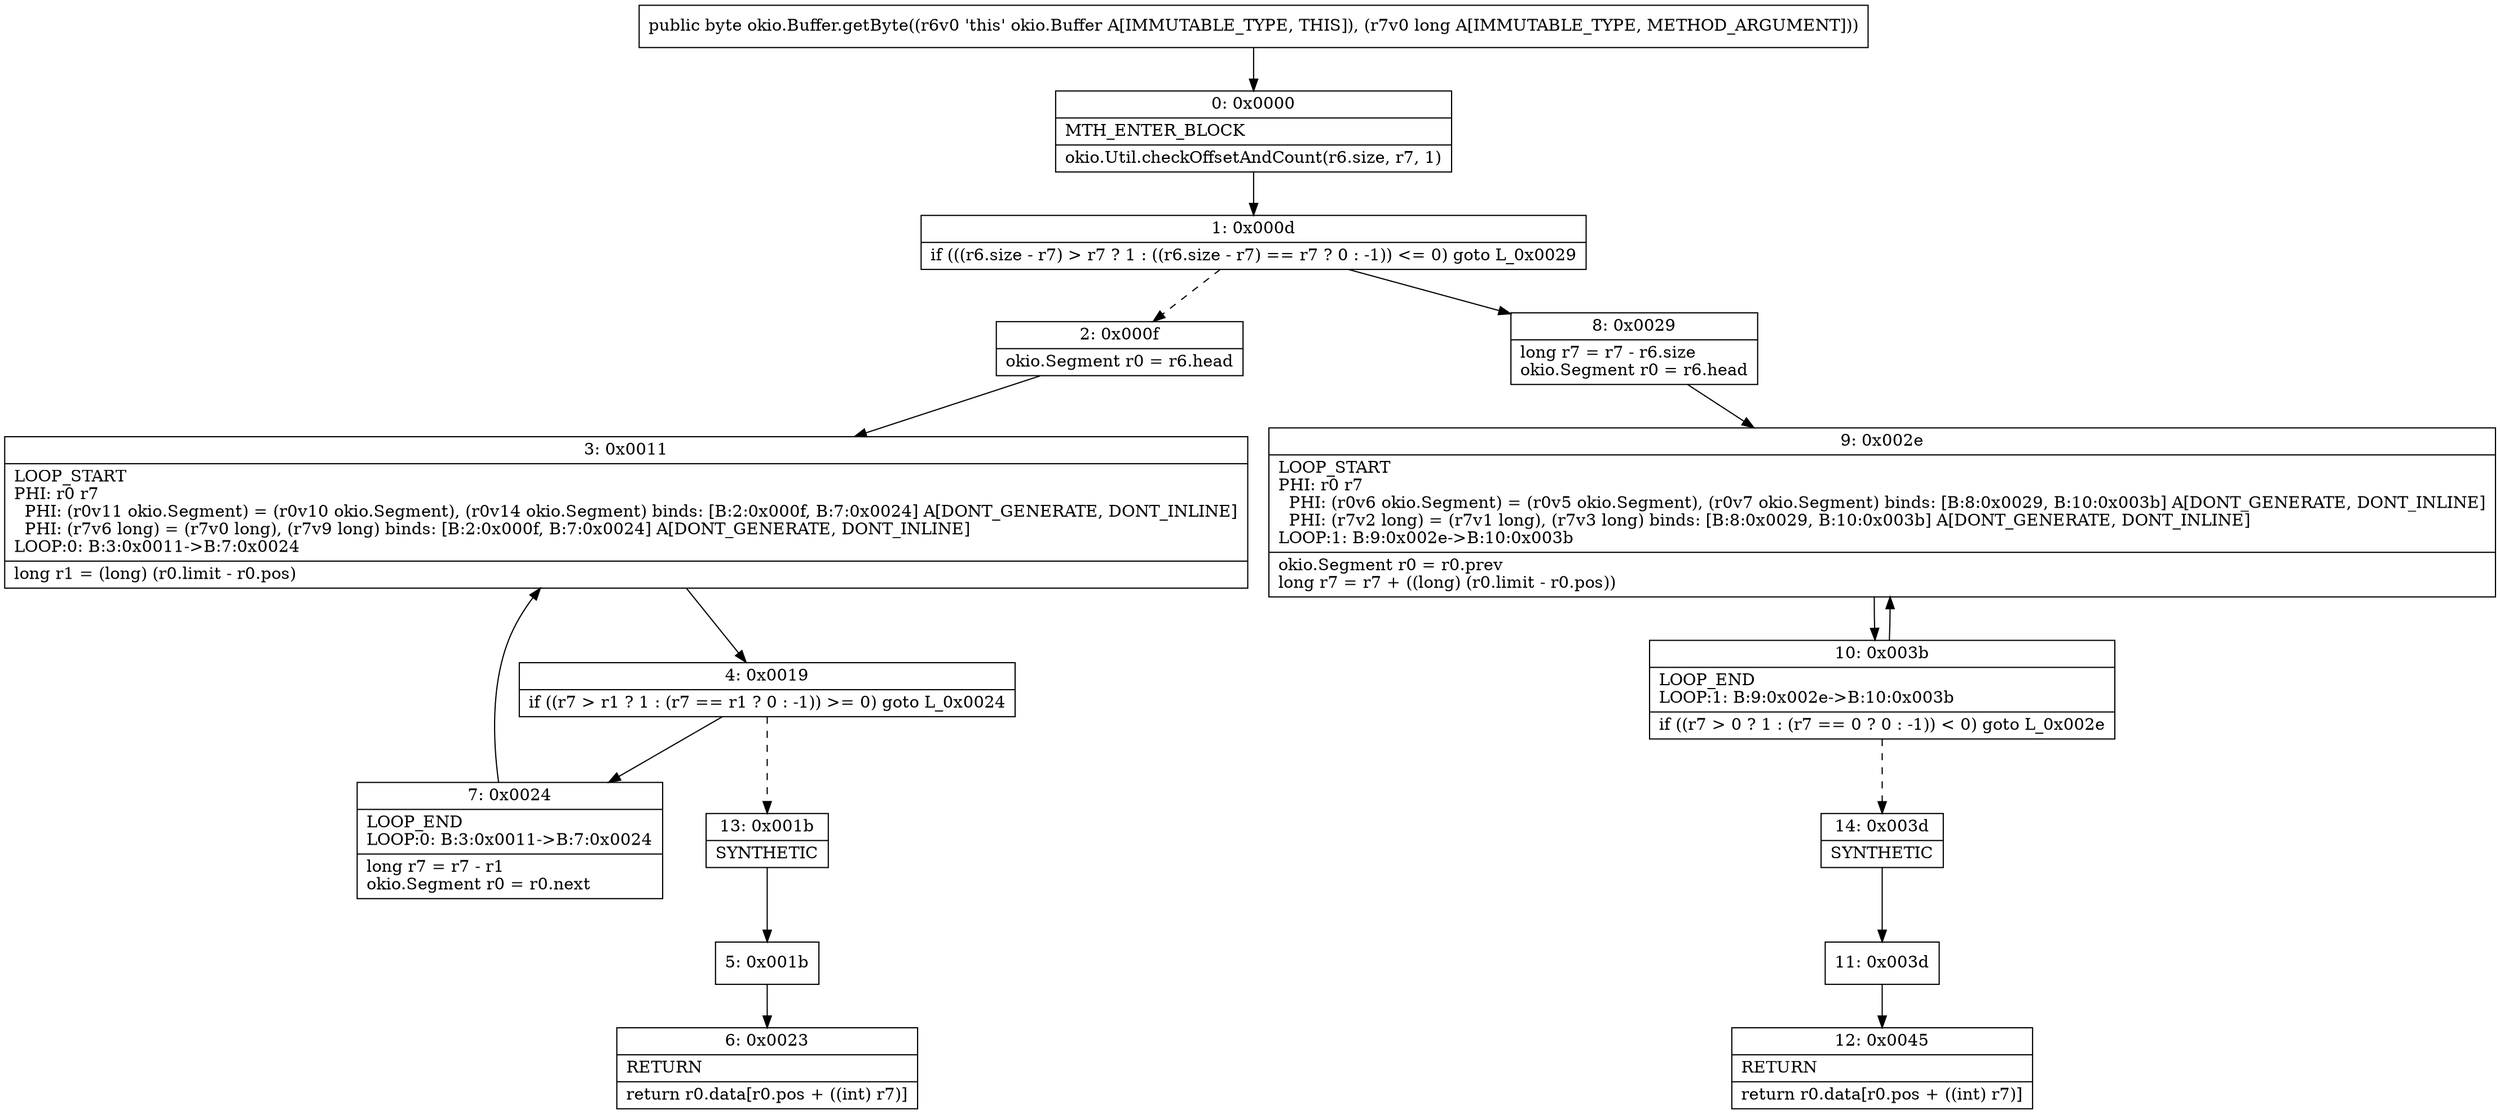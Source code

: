 digraph "CFG forokio.Buffer.getByte(J)B" {
Node_0 [shape=record,label="{0\:\ 0x0000|MTH_ENTER_BLOCK\l|okio.Util.checkOffsetAndCount(r6.size, r7, 1)\l}"];
Node_1 [shape=record,label="{1\:\ 0x000d|if (((r6.size \- r7) \> r7 ? 1 : ((r6.size \- r7) == r7 ? 0 : \-1)) \<= 0) goto L_0x0029\l}"];
Node_2 [shape=record,label="{2\:\ 0x000f|okio.Segment r0 = r6.head\l}"];
Node_3 [shape=record,label="{3\:\ 0x0011|LOOP_START\lPHI: r0 r7 \l  PHI: (r0v11 okio.Segment) = (r0v10 okio.Segment), (r0v14 okio.Segment) binds: [B:2:0x000f, B:7:0x0024] A[DONT_GENERATE, DONT_INLINE]\l  PHI: (r7v6 long) = (r7v0 long), (r7v9 long) binds: [B:2:0x000f, B:7:0x0024] A[DONT_GENERATE, DONT_INLINE]\lLOOP:0: B:3:0x0011\-\>B:7:0x0024\l|long r1 = (long) (r0.limit \- r0.pos)\l}"];
Node_4 [shape=record,label="{4\:\ 0x0019|if ((r7 \> r1 ? 1 : (r7 == r1 ? 0 : \-1)) \>= 0) goto L_0x0024\l}"];
Node_5 [shape=record,label="{5\:\ 0x001b}"];
Node_6 [shape=record,label="{6\:\ 0x0023|RETURN\l|return r0.data[r0.pos + ((int) r7)]\l}"];
Node_7 [shape=record,label="{7\:\ 0x0024|LOOP_END\lLOOP:0: B:3:0x0011\-\>B:7:0x0024\l|long r7 = r7 \- r1\lokio.Segment r0 = r0.next\l}"];
Node_8 [shape=record,label="{8\:\ 0x0029|long r7 = r7 \- r6.size\lokio.Segment r0 = r6.head\l}"];
Node_9 [shape=record,label="{9\:\ 0x002e|LOOP_START\lPHI: r0 r7 \l  PHI: (r0v6 okio.Segment) = (r0v5 okio.Segment), (r0v7 okio.Segment) binds: [B:8:0x0029, B:10:0x003b] A[DONT_GENERATE, DONT_INLINE]\l  PHI: (r7v2 long) = (r7v1 long), (r7v3 long) binds: [B:8:0x0029, B:10:0x003b] A[DONT_GENERATE, DONT_INLINE]\lLOOP:1: B:9:0x002e\-\>B:10:0x003b\l|okio.Segment r0 = r0.prev\llong r7 = r7 + ((long) (r0.limit \- r0.pos))\l}"];
Node_10 [shape=record,label="{10\:\ 0x003b|LOOP_END\lLOOP:1: B:9:0x002e\-\>B:10:0x003b\l|if ((r7 \> 0 ? 1 : (r7 == 0 ? 0 : \-1)) \< 0) goto L_0x002e\l}"];
Node_11 [shape=record,label="{11\:\ 0x003d}"];
Node_12 [shape=record,label="{12\:\ 0x0045|RETURN\l|return r0.data[r0.pos + ((int) r7)]\l}"];
Node_13 [shape=record,label="{13\:\ 0x001b|SYNTHETIC\l}"];
Node_14 [shape=record,label="{14\:\ 0x003d|SYNTHETIC\l}"];
MethodNode[shape=record,label="{public byte okio.Buffer.getByte((r6v0 'this' okio.Buffer A[IMMUTABLE_TYPE, THIS]), (r7v0 long A[IMMUTABLE_TYPE, METHOD_ARGUMENT])) }"];
MethodNode -> Node_0;
Node_0 -> Node_1;
Node_1 -> Node_2[style=dashed];
Node_1 -> Node_8;
Node_2 -> Node_3;
Node_3 -> Node_4;
Node_4 -> Node_7;
Node_4 -> Node_13[style=dashed];
Node_5 -> Node_6;
Node_7 -> Node_3;
Node_8 -> Node_9;
Node_9 -> Node_10;
Node_10 -> Node_9;
Node_10 -> Node_14[style=dashed];
Node_11 -> Node_12;
Node_13 -> Node_5;
Node_14 -> Node_11;
}

